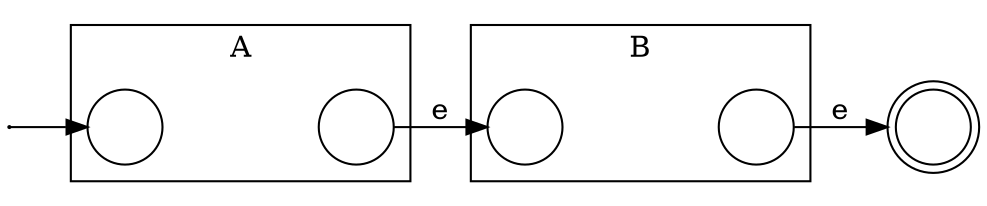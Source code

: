 digraph dka {
    nodesep=0.3;
    rankdir = LR
    node [shape=circle, label=""]
    subgraph cluster_0 {
        rank=same;
        0 [style = invis, width=0];
        a->0->b [style=invis, width=0]
        a
        b
        label = A
    }
    subgraph cluster_1 {
        rank=same;
        1 [style = invis, width=0];
        c->1->d [style=invis, width=0]
        c
        d
        label = B
    }
    enter [width=0]
    enter->a
    b->c [label=e]
    e [peripheries = 2]
    d->e [label=e]
}